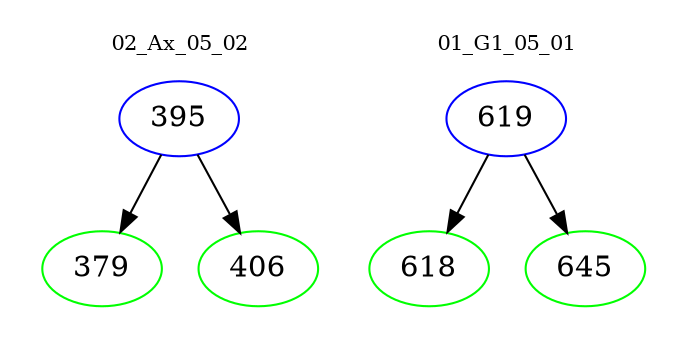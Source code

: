 digraph{
subgraph cluster_0 {
color = white
label = "02_Ax_05_02";
fontsize=10;
T0_395 [label="395", color="blue"]
T0_395 -> T0_379 [color="black"]
T0_379 [label="379", color="green"]
T0_395 -> T0_406 [color="black"]
T0_406 [label="406", color="green"]
}
subgraph cluster_1 {
color = white
label = "01_G1_05_01";
fontsize=10;
T1_619 [label="619", color="blue"]
T1_619 -> T1_618 [color="black"]
T1_618 [label="618", color="green"]
T1_619 -> T1_645 [color="black"]
T1_645 [label="645", color="green"]
}
}
